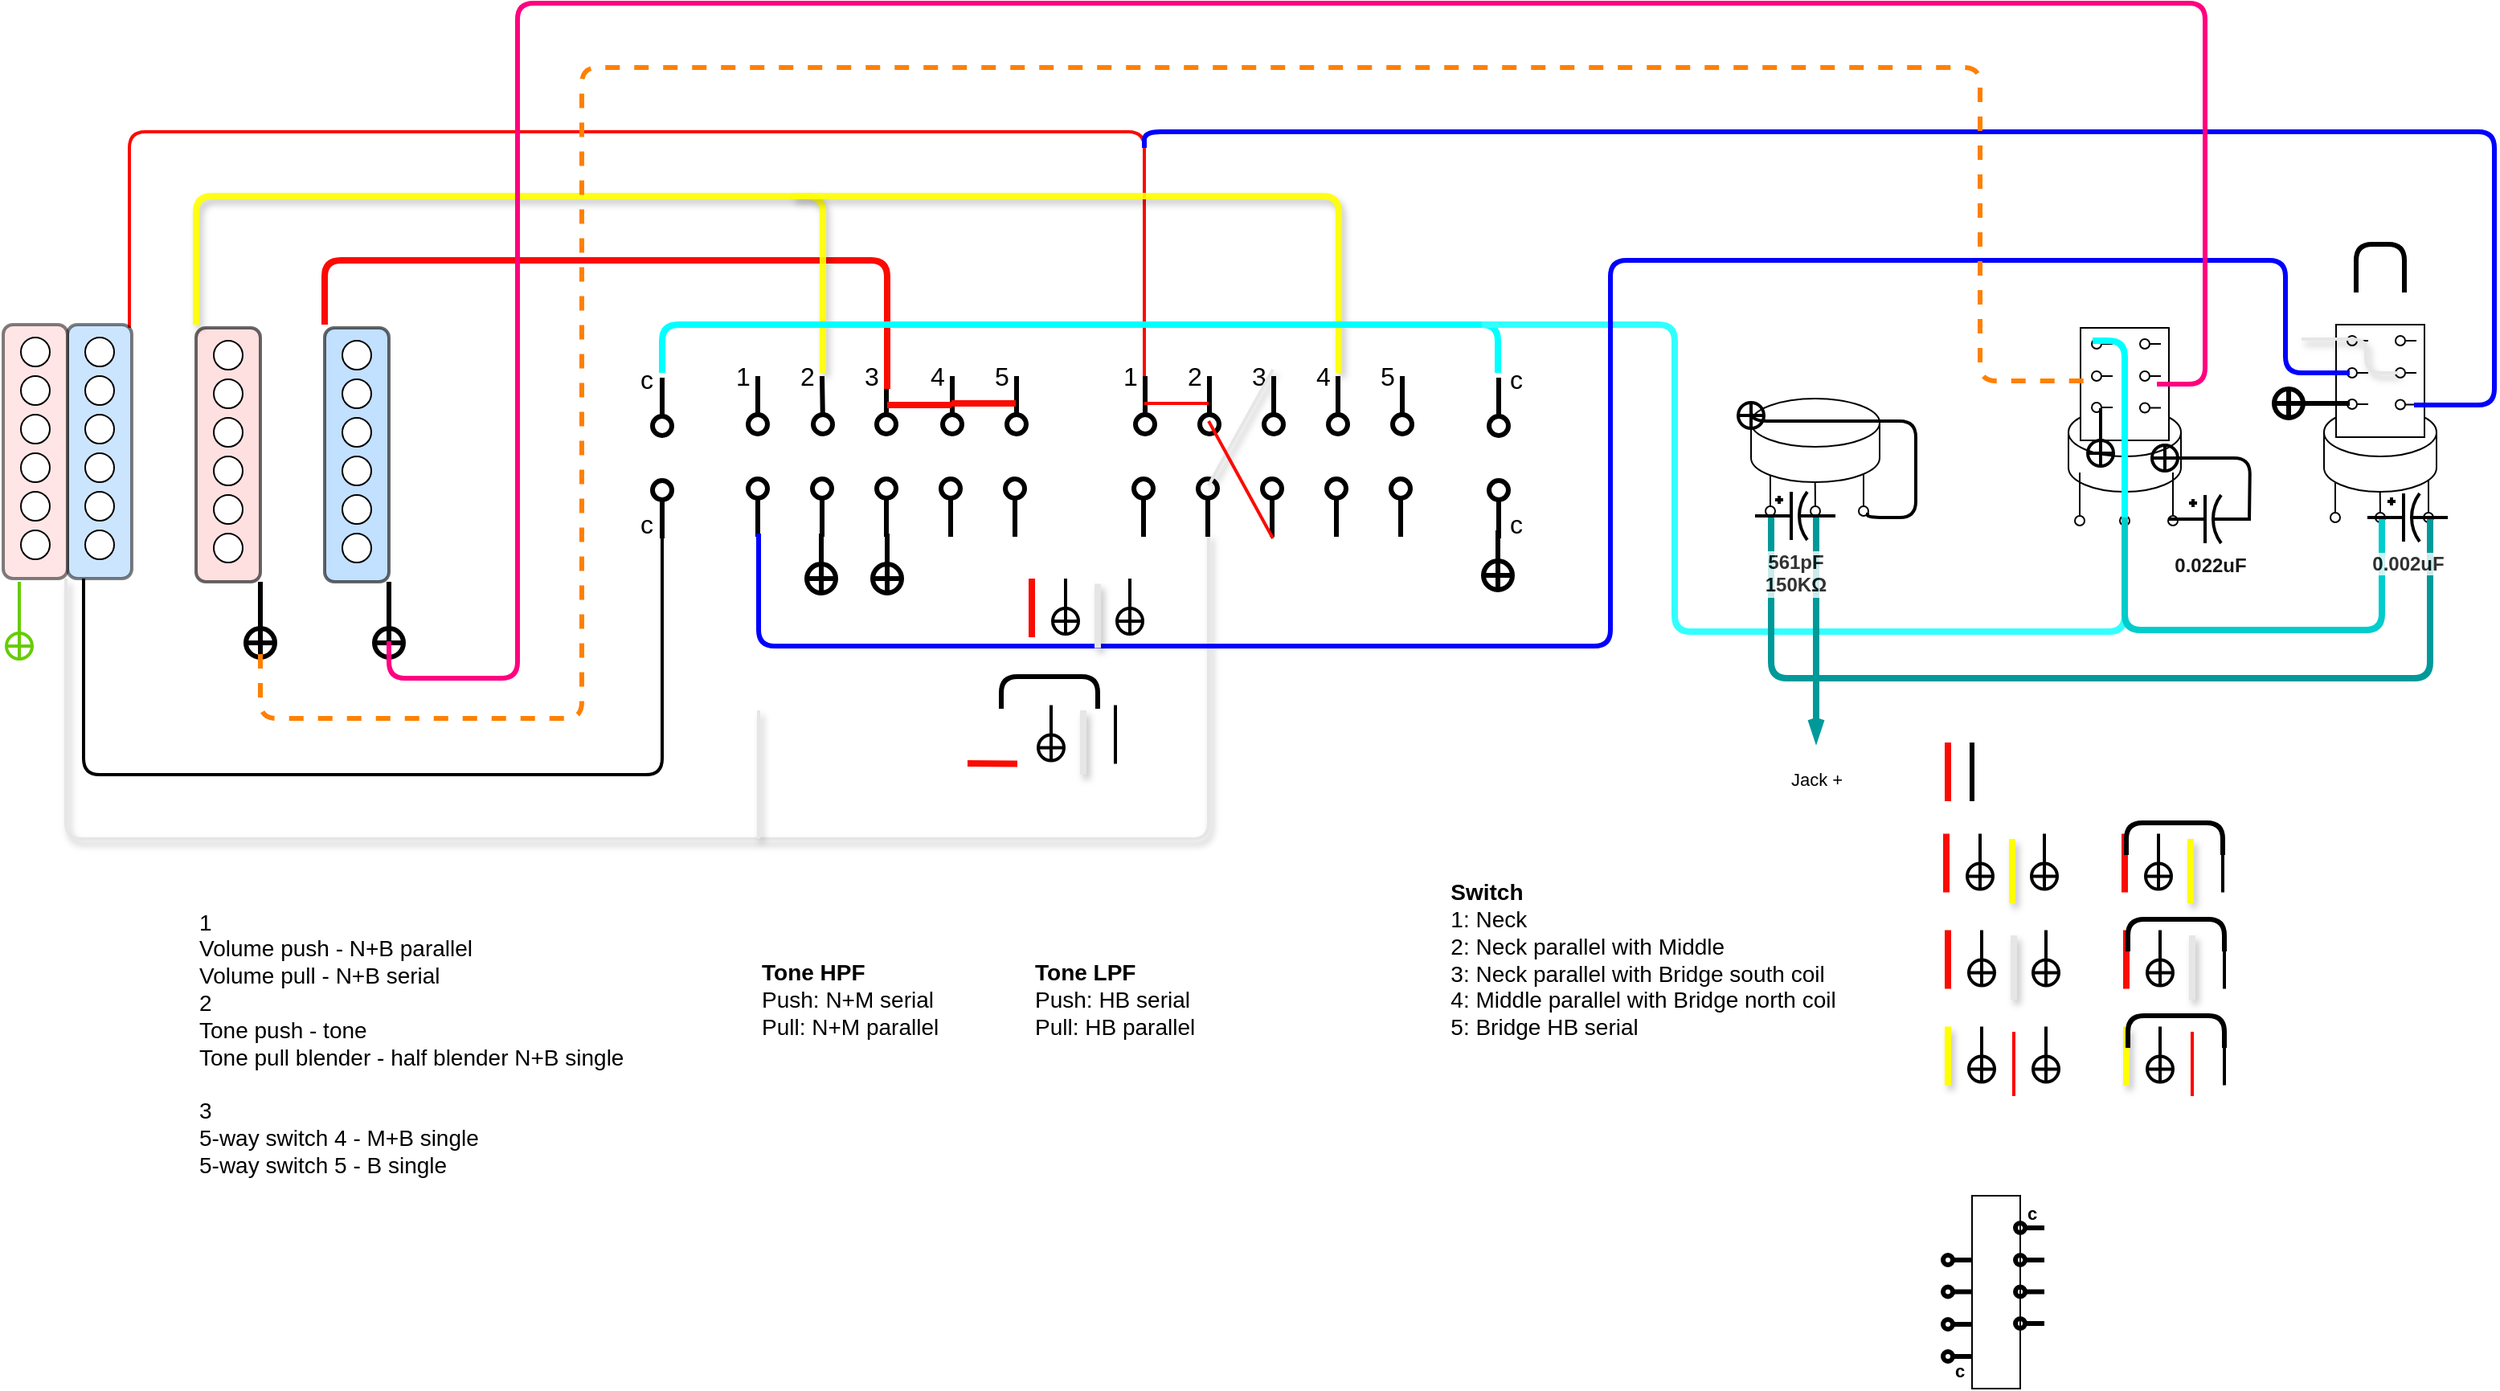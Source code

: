 <mxfile version="15.5.2" type="github">
  <diagram id="bpvqkjl4aAlvQeULc8f-" name="Page-1">
    <mxGraphModel dx="1669" dy="2050" grid="1" gridSize="10" guides="1" tooltips="1" connect="1" arrows="1" fold="1" page="1" pageScale="1" pageWidth="1600" pageHeight="900" math="0" shadow="0">
      <root>
        <mxCell id="0" />
        <mxCell id="1" parent="0" />
        <mxCell id="51kKJXi9qUbgjsaaFKMb-114" value="" style="shape=cylinder3;whiteSpace=wrap;html=1;boundedLbl=1;backgroundOutline=1;size=15;" parent="1" vertex="1">
          <mxGeometry x="1315" y="-628" width="70" height="52" as="geometry" />
        </mxCell>
        <mxCell id="Fe0a1QcQC23-B5LmOg1T-1" value="1&lt;br style=&quot;font-size: 14px;&quot;&gt;Volume push - N+B parallel&lt;br style=&quot;font-size: 14px;&quot;&gt;Volume pull - N+B serial&lt;br style=&quot;font-size: 14px;&quot;&gt;2&lt;br style=&quot;font-size: 14px;&quot;&gt;Tone push - tone&lt;br style=&quot;font-size: 14px;&quot;&gt;Tone pull blender - half blender N+B single&lt;br style=&quot;font-size: 14px;&quot;&gt;&lt;br style=&quot;font-size: 14px;&quot;&gt;3&lt;br style=&quot;font-size: 14px;&quot;&gt;5-way switch 4 - M+B single&lt;br style=&quot;font-size: 14px;&quot;&gt;5-way switch 5 - B single" style="text;html=1;align=left;verticalAlign=middle;resizable=0;points=[];autosize=1;fontSize=14;" parent="1" vertex="1">
          <mxGeometry x="150" y="-323.5" width="280" height="180" as="geometry" />
        </mxCell>
        <mxCell id="51kKJXi9qUbgjsaaFKMb-68" value="" style="endArrow=none;html=1;startArrow=oval;startFill=0;" parent="1" edge="1">
          <mxGeometry width="50" height="50" relative="1" as="geometry">
            <mxPoint x="1481" y="-560" as="sourcePoint" />
            <mxPoint x="1481" y="-590" as="targetPoint" />
          </mxGeometry>
        </mxCell>
        <mxCell id="51kKJXi9qUbgjsaaFKMb-69" value="" style="endArrow=none;html=1;startArrow=oval;startFill=0;" parent="1" edge="1">
          <mxGeometry width="50" height="50" relative="1" as="geometry">
            <mxPoint x="1509" y="-560" as="sourcePoint" />
            <mxPoint x="1508.75" y="-590" as="targetPoint" />
          </mxGeometry>
        </mxCell>
        <mxCell id="51kKJXi9qUbgjsaaFKMb-70" value="" style="endArrow=none;html=1;startArrow=oval;startFill=0;" parent="1" edge="1">
          <mxGeometry width="50" height="50" relative="1" as="geometry">
            <mxPoint x="1539" y="-560" as="sourcePoint" />
            <mxPoint x="1539" y="-590" as="targetPoint" />
          </mxGeometry>
        </mxCell>
        <mxCell id="51kKJXi9qUbgjsaaFKMb-71" value="" style="shape=cylinder3;whiteSpace=wrap;html=1;boundedLbl=1;backgroundOutline=1;size=15;" parent="1" vertex="1">
          <mxGeometry x="1474" y="-628" width="70" height="52" as="geometry" />
        </mxCell>
        <mxCell id="51kKJXi9qUbgjsaaFKMb-72" value="" style="rounded=1;whiteSpace=wrap;html=1;direction=south;strokeWidth=2;opacity=60;fillColor=#FFCCCC;" parent="1" vertex="1">
          <mxGeometry x="150" y="-678" width="40" height="158" as="geometry" />
        </mxCell>
        <mxCell id="51kKJXi9qUbgjsaaFKMb-73" value="" style="ellipse;whiteSpace=wrap;html=1;aspect=fixed;" parent="1" vertex="1">
          <mxGeometry x="161" y="-670" width="18" height="18" as="geometry" />
        </mxCell>
        <mxCell id="51kKJXi9qUbgjsaaFKMb-100" value="" style="rounded=0;whiteSpace=wrap;html=1;direction=south;" parent="1" vertex="1">
          <mxGeometry x="1481.5" y="-680" width="55" height="70" as="geometry" />
        </mxCell>
        <mxCell id="51kKJXi9qUbgjsaaFKMb-101" value="" style="endArrow=none;html=1;startArrow=oval;startFill=0;" parent="1" edge="1">
          <mxGeometry width="50" height="50" relative="1" as="geometry">
            <mxPoint x="1491.5" y="-630.5" as="sourcePoint" />
            <mxPoint x="1501.5" y="-630.5" as="targetPoint" />
          </mxGeometry>
        </mxCell>
        <mxCell id="51kKJXi9qUbgjsaaFKMb-102" value="" style="endArrow=none;html=1;startArrow=oval;startFill=0;" parent="1" edge="1">
          <mxGeometry width="50" height="50" relative="1" as="geometry">
            <mxPoint x="1491.5" y="-650" as="sourcePoint" />
            <mxPoint x="1501.5" y="-650" as="targetPoint" />
          </mxGeometry>
        </mxCell>
        <mxCell id="51kKJXi9qUbgjsaaFKMb-103" value="" style="endArrow=none;html=1;startArrow=oval;startFill=0;" parent="1" edge="1">
          <mxGeometry width="50" height="50" relative="1" as="geometry">
            <mxPoint x="1491.5" y="-670" as="sourcePoint" />
            <mxPoint x="1501.5" y="-670" as="targetPoint" />
          </mxGeometry>
        </mxCell>
        <mxCell id="51kKJXi9qUbgjsaaFKMb-104" value="" style="endArrow=none;html=1;startArrow=oval;startFill=0;" parent="1" edge="1">
          <mxGeometry width="50" height="50" relative="1" as="geometry">
            <mxPoint x="1521.5" y="-630.25" as="sourcePoint" />
            <mxPoint x="1531.5" y="-630.25" as="targetPoint" />
          </mxGeometry>
        </mxCell>
        <mxCell id="51kKJXi9qUbgjsaaFKMb-105" value="" style="endArrow=none;html=1;startArrow=oval;startFill=0;" parent="1" edge="1">
          <mxGeometry width="50" height="50" relative="1" as="geometry">
            <mxPoint x="1521.5" y="-650" as="sourcePoint" />
            <mxPoint x="1531.5" y="-650" as="targetPoint" />
          </mxGeometry>
        </mxCell>
        <mxCell id="51kKJXi9qUbgjsaaFKMb-106" value="" style="endArrow=none;html=1;startArrow=oval;startFill=0;" parent="1" edge="1">
          <mxGeometry width="50" height="50" relative="1" as="geometry">
            <mxPoint x="1521.5" y="-670" as="sourcePoint" />
            <mxPoint x="1531.5" y="-670" as="targetPoint" />
          </mxGeometry>
        </mxCell>
        <mxCell id="51kKJXi9qUbgjsaaFKMb-107" value="" style="endArrow=none;html=1;startArrow=oval;startFill=0;" parent="1" edge="1">
          <mxGeometry width="50" height="50" relative="1" as="geometry">
            <mxPoint x="1129.5" y="-564" as="sourcePoint" />
            <mxPoint x="1129.5" y="-594" as="targetPoint" />
          </mxGeometry>
        </mxCell>
        <mxCell id="51kKJXi9qUbgjsaaFKMb-108" value="" style="endArrow=none;html=1;startArrow=oval;startFill=0;" parent="1" edge="1">
          <mxGeometry width="50" height="50" relative="1" as="geometry">
            <mxPoint x="1157.5" y="-564" as="sourcePoint" />
            <mxPoint x="1157.25" y="-594" as="targetPoint" />
          </mxGeometry>
        </mxCell>
        <mxCell id="51kKJXi9qUbgjsaaFKMb-109" value="" style="endArrow=none;html=1;startArrow=oval;startFill=0;" parent="1" edge="1">
          <mxGeometry width="50" height="50" relative="1" as="geometry">
            <mxPoint x="1187.5" y="-564" as="sourcePoint" />
            <mxPoint x="1187.5" y="-594" as="targetPoint" />
          </mxGeometry>
        </mxCell>
        <mxCell id="51kKJXi9qUbgjsaaFKMb-110" value="" style="shape=cylinder3;whiteSpace=wrap;html=1;boundedLbl=1;backgroundOutline=1;size=15;" parent="1" vertex="1">
          <mxGeometry x="1117.5" y="-634" width="80" height="52" as="geometry" />
        </mxCell>
        <mxCell id="51kKJXi9qUbgjsaaFKMb-111" value="" style="endArrow=none;html=1;startArrow=oval;startFill=0;" parent="1" edge="1">
          <mxGeometry width="50" height="50" relative="1" as="geometry">
            <mxPoint x="1322" y="-558" as="sourcePoint" />
            <mxPoint x="1322" y="-588" as="targetPoint" />
          </mxGeometry>
        </mxCell>
        <mxCell id="51kKJXi9qUbgjsaaFKMb-112" value="" style="endArrow=none;html=1;startArrow=oval;startFill=0;" parent="1" edge="1">
          <mxGeometry width="50" height="50" relative="1" as="geometry">
            <mxPoint x="1350" y="-558" as="sourcePoint" />
            <mxPoint x="1349.75" y="-588" as="targetPoint" />
          </mxGeometry>
        </mxCell>
        <mxCell id="51kKJXi9qUbgjsaaFKMb-113" value="" style="endArrow=none;html=1;startArrow=oval;startFill=0;" parent="1" edge="1">
          <mxGeometry width="50" height="50" relative="1" as="geometry">
            <mxPoint x="1380" y="-558" as="sourcePoint" />
            <mxPoint x="1380" y="-588" as="targetPoint" />
          </mxGeometry>
        </mxCell>
        <mxCell id="51kKJXi9qUbgjsaaFKMb-115" value="" style="rounded=0;whiteSpace=wrap;html=1;direction=south;" parent="1" vertex="1">
          <mxGeometry x="1322.5" y="-678" width="55" height="70" as="geometry" />
        </mxCell>
        <mxCell id="51kKJXi9qUbgjsaaFKMb-116" value="" style="endArrow=none;html=1;startArrow=oval;startFill=0;" parent="1" edge="1">
          <mxGeometry width="50" height="50" relative="1" as="geometry">
            <mxPoint x="1332.5" y="-628.5" as="sourcePoint" />
            <mxPoint x="1342.5" y="-628.5" as="targetPoint" />
          </mxGeometry>
        </mxCell>
        <mxCell id="51kKJXi9qUbgjsaaFKMb-117" value="" style="endArrow=none;html=1;startArrow=oval;startFill=0;" parent="1" edge="1">
          <mxGeometry width="50" height="50" relative="1" as="geometry">
            <mxPoint x="1332.5" y="-648" as="sourcePoint" />
            <mxPoint x="1342.5" y="-648" as="targetPoint" />
          </mxGeometry>
        </mxCell>
        <mxCell id="51kKJXi9qUbgjsaaFKMb-118" value="" style="endArrow=none;html=1;startArrow=oval;startFill=0;" parent="1" edge="1">
          <mxGeometry width="50" height="50" relative="1" as="geometry">
            <mxPoint x="1332.5" y="-668" as="sourcePoint" />
            <mxPoint x="1342.5" y="-668" as="targetPoint" />
          </mxGeometry>
        </mxCell>
        <mxCell id="51kKJXi9qUbgjsaaFKMb-119" value="" style="endArrow=none;html=1;startArrow=oval;startFill=0;" parent="1" edge="1">
          <mxGeometry width="50" height="50" relative="1" as="geometry">
            <mxPoint x="1362.5" y="-628.25" as="sourcePoint" />
            <mxPoint x="1372.5" y="-628.25" as="targetPoint" />
          </mxGeometry>
        </mxCell>
        <mxCell id="51kKJXi9qUbgjsaaFKMb-120" value="" style="endArrow=none;html=1;startArrow=oval;startFill=0;" parent="1" edge="1">
          <mxGeometry width="50" height="50" relative="1" as="geometry">
            <mxPoint x="1362.5" y="-648" as="sourcePoint" />
            <mxPoint x="1372.5" y="-648" as="targetPoint" />
          </mxGeometry>
        </mxCell>
        <mxCell id="51kKJXi9qUbgjsaaFKMb-121" value="" style="endArrow=none;html=1;startArrow=oval;startFill=0;" parent="1" edge="1">
          <mxGeometry width="50" height="50" relative="1" as="geometry">
            <mxPoint x="1362.5" y="-668" as="sourcePoint" />
            <mxPoint x="1372.5" y="-668" as="targetPoint" />
          </mxGeometry>
        </mxCell>
        <mxCell id="51kKJXi9qUbgjsaaFKMb-122" value="" style="endArrow=none;html=1;strokeWidth=2;fillColor=#f8cecc;strokeColor=#FA0B02;edgeStyle=orthogonalEdgeStyle;" parent="1" edge="1">
          <mxGeometry width="50" height="50" relative="1" as="geometry">
            <mxPoint x="108.5" y="-678" as="sourcePoint" />
            <mxPoint x="740" y="-640" as="targetPoint" />
            <Array as="points">
              <mxPoint x="109" y="-800" />
              <mxPoint x="740" y="-800" />
            </Array>
          </mxGeometry>
        </mxCell>
        <mxCell id="51kKJXi9qUbgjsaaFKMb-123" value="" style="endArrow=none;html=1;strokeWidth=2;fillColor=#f8cecc;strokeColor=#66CC00;startArrow=circlePlus;startFill=0;" parent="1" edge="1">
          <mxGeometry width="50" height="50" relative="1" as="geometry">
            <mxPoint x="40" y="-470" as="sourcePoint" />
            <mxPoint x="40.0" y="-520" as="targetPoint" />
          </mxGeometry>
        </mxCell>
        <mxCell id="51kKJXi9qUbgjsaaFKMb-124" value="" style="endArrow=none;html=1;strokeWidth=2;fillColor=#f8cecc;startArrow=none;startFill=0;edgeStyle=orthogonalEdgeStyle;" parent="1" edge="1">
          <mxGeometry width="50" height="50" relative="1" as="geometry">
            <mxPoint x="440" y="-550" as="sourcePoint" />
            <mxPoint x="80.0" y="-522" as="targetPoint" />
            <Array as="points">
              <mxPoint x="440" y="-400" />
              <mxPoint x="80" y="-400" />
            </Array>
          </mxGeometry>
        </mxCell>
        <mxCell id="51kKJXi9qUbgjsaaFKMb-125" value="" style="endArrow=none;html=1;strokeWidth=2;fillColor=#f8cecc;strokeColor=#E6E6E6;edgeStyle=orthogonalEdgeStyle;rounded=1;shadow=1;" parent="1" edge="1">
          <mxGeometry width="50" height="50" relative="1" as="geometry">
            <mxPoint x="780" y="-550" as="sourcePoint" />
            <mxPoint x="69.0" y="-522" as="targetPoint" />
            <Array as="points">
              <mxPoint x="780" y="-360" />
              <mxPoint x="69" y="-360" />
            </Array>
          </mxGeometry>
        </mxCell>
        <mxCell id="51kKJXi9qUbgjsaaFKMb-126" value="" style="endArrow=none;html=1;startArrow=oval;startFill=0;strokeWidth=3;" parent="1" edge="1">
          <mxGeometry width="50" height="50" relative="1" as="geometry">
            <mxPoint x="1240" y="-78.25" as="sourcePoint" />
            <mxPoint x="1255" y="-78.25" as="targetPoint" />
          </mxGeometry>
        </mxCell>
        <mxCell id="51kKJXi9qUbgjsaaFKMb-127" value="" style="rounded=0;whiteSpace=wrap;html=1;" parent="1" vertex="1">
          <mxGeometry x="1255" y="-138" width="30" height="120" as="geometry" />
        </mxCell>
        <mxCell id="51kKJXi9qUbgjsaaFKMb-128" value="" style="endArrow=none;html=1;startArrow=oval;startFill=0;strokeWidth=3;entryX=0;entryY=0.286;entryDx=0;entryDy=0;entryPerimeter=0;" parent="1" edge="1">
          <mxGeometry width="50" height="50" relative="1" as="geometry">
            <mxPoint x="1240" y="-58" as="sourcePoint" />
            <mxPoint x="1255" y="-57.96" as="targetPoint" />
          </mxGeometry>
        </mxCell>
        <mxCell id="51kKJXi9qUbgjsaaFKMb-129" value="" style="endArrow=none;html=1;startArrow=oval;startFill=0;strokeWidth=3;entryX=0;entryY=0.286;entryDx=0;entryDy=0;entryPerimeter=0;" parent="1" edge="1">
          <mxGeometry width="50" height="50" relative="1" as="geometry">
            <mxPoint x="1240" y="-98" as="sourcePoint" />
            <mxPoint x="1255" y="-97.96" as="targetPoint" />
          </mxGeometry>
        </mxCell>
        <mxCell id="51kKJXi9qUbgjsaaFKMb-130" value="c" style="endArrow=none;html=1;startArrow=oval;startFill=0;strokeWidth=3;entryX=0;entryY=0.286;entryDx=0;entryDy=0;entryPerimeter=0;spacing=9;spacingTop=17;fontStyle=1" parent="1" edge="1">
          <mxGeometry width="50" height="50" relative="1" as="geometry">
            <mxPoint x="1240" y="-38" as="sourcePoint" />
            <mxPoint x="1255" y="-37.96" as="targetPoint" />
          </mxGeometry>
        </mxCell>
        <mxCell id="51kKJXi9qUbgjsaaFKMb-131" value="" style="endArrow=none;html=1;startArrow=oval;startFill=0;strokeWidth=3;" parent="1" edge="1">
          <mxGeometry width="50" height="50" relative="1" as="geometry">
            <mxPoint x="1285" y="-58.5" as="sourcePoint" />
            <mxPoint x="1300" y="-58.5" as="targetPoint" />
          </mxGeometry>
        </mxCell>
        <mxCell id="51kKJXi9qUbgjsaaFKMb-132" value="" style="endArrow=none;html=1;startArrow=oval;startFill=0;strokeWidth=3;entryX=0;entryY=0.286;entryDx=0;entryDy=0;entryPerimeter=0;" parent="1" edge="1">
          <mxGeometry width="50" height="50" relative="1" as="geometry">
            <mxPoint x="1285" y="-78.25" as="sourcePoint" />
            <mxPoint x="1300" y="-78.21" as="targetPoint" />
          </mxGeometry>
        </mxCell>
        <mxCell id="51kKJXi9qUbgjsaaFKMb-133" value="" style="endArrow=none;html=1;startArrow=oval;startFill=0;strokeWidth=3;entryX=0;entryY=0.286;entryDx=0;entryDy=0;entryPerimeter=0;" parent="1" edge="1">
          <mxGeometry width="50" height="50" relative="1" as="geometry">
            <mxPoint x="1285" y="-98" as="sourcePoint" />
            <mxPoint x="1300" y="-97.96" as="targetPoint" />
            <Array as="points">
              <mxPoint x="1300" y="-98" />
            </Array>
          </mxGeometry>
        </mxCell>
        <mxCell id="51kKJXi9qUbgjsaaFKMb-134" value="c" style="endArrow=none;html=1;startArrow=oval;startFill=0;strokeWidth=3;entryX=0;entryY=0.286;entryDx=0;entryDy=0;entryPerimeter=0;jumpSize=0;spacingTop=-19;fontStyle=1" parent="1" edge="1">
          <mxGeometry width="50" height="50" relative="1" as="geometry">
            <mxPoint x="1285" y="-118" as="sourcePoint" />
            <mxPoint x="1300" y="-117.96" as="targetPoint" />
          </mxGeometry>
        </mxCell>
        <mxCell id="51kKJXi9qUbgjsaaFKMb-135" value="&lt;div style=&quot;text-align: left ; font-size: 14px&quot;&gt;&lt;span style=&quot;font-size: 14px&quot;&gt;&lt;b style=&quot;font-size: 14px&quot;&gt;Switch&lt;/b&gt;&lt;/span&gt;&lt;/div&gt;&lt;div style=&quot;text-align: left ; font-size: 14px&quot;&gt;&lt;span style=&quot;font-size: 14px&quot;&gt;1: Neck&lt;/span&gt;&lt;/div&gt;&lt;div style=&quot;text-align: left ; font-size: 14px&quot;&gt;&lt;span style=&quot;font-size: 14px&quot;&gt;2: Neck parallel with Middle&lt;/span&gt;&lt;/div&gt;&lt;div style=&quot;text-align: left&quot;&gt;3: Neck parallel with Bridge south coil&lt;/div&gt;&lt;div style=&quot;text-align: left ; font-size: 14px&quot;&gt;&lt;span style=&quot;font-size: 14px&quot;&gt;4: Middle parallel with Bridge north coil&lt;/span&gt;&lt;/div&gt;&lt;div style=&quot;text-align: left ; font-size: 14px&quot;&gt;&lt;span style=&quot;font-size: 14px&quot;&gt;5: Bridge HB serial&lt;/span&gt;&lt;/div&gt;" style="text;html=1;align=center;verticalAlign=middle;resizable=0;points=[];autosize=1;strokeColor=none;fillColor=none;fontSize=14;" parent="1" vertex="1">
          <mxGeometry x="920" y="-340" width="260" height="110" as="geometry" />
        </mxCell>
        <mxCell id="51kKJXi9qUbgjsaaFKMb-136" value="&lt;b style=&quot;font-size: 14px&quot;&gt;Tone LPF&lt;/b&gt;&lt;br style=&quot;font-size: 14px&quot;&gt;Push: HB serial&lt;br style=&quot;font-size: 14px&quot;&gt;Pull: HB parallel" style="text;html=1;align=left;verticalAlign=middle;resizable=0;points=[];autosize=1;strokeColor=none;fillColor=none;fontSize=14;" parent="1" vertex="1">
          <mxGeometry x="670" y="-290" width="120" height="60" as="geometry" />
        </mxCell>
        <mxCell id="asJu54X23L_uqpBQXGJ8-4" value="c" style="endArrow=none;html=1;startArrow=oval;startFill=0;strokeWidth=3;jumpSize=0;spacingTop=-19;fontStyle=0;startSize=12;endSize=8;fontSize=16;sourcePerimeterSpacing=0;targetPerimeterSpacing=0;" parent="1" edge="1">
          <mxGeometry x="0.333" y="10" width="50" height="50" relative="1" as="geometry">
            <mxPoint x="440" y="-617" as="sourcePoint" />
            <mxPoint x="440" y="-647" as="targetPoint" />
            <mxPoint as="offset" />
          </mxGeometry>
        </mxCell>
        <mxCell id="asJu54X23L_uqpBQXGJ8-5" value="1" style="endArrow=none;html=1;startArrow=oval;startFill=0;strokeWidth=3;jumpSize=0;spacingTop=-19;fontStyle=0;startSize=12;endSize=8;fontSize=16;sourcePerimeterSpacing=0;targetPerimeterSpacing=0;verticalAlign=bottom;spacing=10;spacingRight=0;" parent="1" edge="1">
          <mxGeometry x="-0.333" y="10" width="50" height="50" relative="1" as="geometry">
            <mxPoint x="499.5" y="-618" as="sourcePoint" />
            <mxPoint x="499.5" y="-648" as="targetPoint" />
            <mxPoint as="offset" />
          </mxGeometry>
        </mxCell>
        <mxCell id="asJu54X23L_uqpBQXGJ8-6" value="2" style="endArrow=none;html=1;startArrow=oval;startFill=0;strokeWidth=3;jumpSize=0;spacingTop=-19;fontStyle=0;startSize=12;endSize=8;fontSize=16;sourcePerimeterSpacing=0;targetPerimeterSpacing=0;spacingRight=0;spacing=10;verticalAlign=bottom;" parent="1" edge="1">
          <mxGeometry x="-0.333" y="10" width="50" height="50" relative="1" as="geometry">
            <mxPoint x="540" y="-618" as="sourcePoint" />
            <mxPoint x="539.5" y="-648" as="targetPoint" />
            <mxPoint as="offset" />
          </mxGeometry>
        </mxCell>
        <mxCell id="asJu54X23L_uqpBQXGJ8-7" value="3" style="endArrow=none;html=1;startArrow=oval;startFill=0;strokeWidth=3;jumpSize=0;spacingTop=-19;fontStyle=0;startSize=12;endSize=8;fontSize=16;sourcePerimeterSpacing=0;targetPerimeterSpacing=0;spacingRight=0;verticalAlign=bottom;spacing=10;" parent="1" edge="1">
          <mxGeometry x="-0.333" y="10" width="50" height="50" relative="1" as="geometry">
            <mxPoint x="579.5" y="-618" as="sourcePoint" />
            <mxPoint x="579.5" y="-648" as="targetPoint" />
            <mxPoint as="offset" />
          </mxGeometry>
        </mxCell>
        <mxCell id="asJu54X23L_uqpBQXGJ8-8" value="4" style="endArrow=none;html=1;startArrow=oval;startFill=0;strokeWidth=3;jumpSize=0;spacingTop=-19;fontStyle=0;startSize=12;endSize=8;fontSize=16;sourcePerimeterSpacing=0;targetPerimeterSpacing=0;spacingRight=0;verticalAlign=bottom;spacing=10;" parent="1" edge="1">
          <mxGeometry x="-0.333" y="10" width="50" height="50" relative="1" as="geometry">
            <mxPoint x="620.5" y="-618" as="sourcePoint" />
            <mxPoint x="620.5" y="-648" as="targetPoint" />
            <mxPoint as="offset" />
          </mxGeometry>
        </mxCell>
        <mxCell id="asJu54X23L_uqpBQXGJ8-9" value="5" style="endArrow=none;html=1;startArrow=oval;startFill=0;strokeWidth=3;jumpSize=0;spacingTop=-19;fontStyle=0;startSize=12;endSize=8;fontSize=16;sourcePerimeterSpacing=0;targetPerimeterSpacing=0;spacingRight=0;verticalAlign=bottom;spacing=10;" parent="1" edge="1">
          <mxGeometry x="-0.333" y="10" width="50" height="50" relative="1" as="geometry">
            <mxPoint x="660.5" y="-618" as="sourcePoint" />
            <mxPoint x="660.5" y="-648" as="targetPoint" />
            <mxPoint as="offset" />
          </mxGeometry>
        </mxCell>
        <mxCell id="asJu54X23L_uqpBQXGJ8-10" value="c" style="endArrow=none;html=1;startArrow=oval;startFill=0;strokeWidth=3;jumpSize=0;spacingTop=-19;fontStyle=0;startSize=12;endSize=8;fontSize=16;sourcePerimeterSpacing=0;targetPerimeterSpacing=0;" parent="1" edge="1">
          <mxGeometry x="1" y="-10" width="50" height="50" relative="1" as="geometry">
            <mxPoint x="440" y="-577" as="sourcePoint" />
            <mxPoint x="440" y="-547" as="targetPoint" />
            <mxPoint as="offset" />
          </mxGeometry>
        </mxCell>
        <mxCell id="asJu54X23L_uqpBQXGJ8-11" value="" style="endArrow=none;html=1;startArrow=oval;startFill=0;strokeWidth=3;jumpSize=0;spacingTop=-19;fontStyle=0;startSize=12;endSize=8;fontSize=16;sourcePerimeterSpacing=0;targetPerimeterSpacing=0;" parent="1" edge="1">
          <mxGeometry x="-0.333" y="10" width="50" height="50" relative="1" as="geometry">
            <mxPoint x="499.5" y="-578" as="sourcePoint" />
            <mxPoint x="499.5" y="-548" as="targetPoint" />
            <mxPoint as="offset" />
          </mxGeometry>
        </mxCell>
        <mxCell id="asJu54X23L_uqpBQXGJ8-12" value="" style="endArrow=none;html=1;startArrow=oval;startFill=0;strokeWidth=3;jumpSize=0;spacingTop=-19;fontStyle=0;startSize=12;endSize=8;fontSize=16;sourcePerimeterSpacing=0;targetPerimeterSpacing=0;" parent="1" edge="1">
          <mxGeometry x="-0.333" y="10" width="50" height="50" relative="1" as="geometry">
            <mxPoint x="539.5" y="-578" as="sourcePoint" />
            <mxPoint x="539.5" y="-548" as="targetPoint" />
            <mxPoint as="offset" />
          </mxGeometry>
        </mxCell>
        <mxCell id="asJu54X23L_uqpBQXGJ8-13" value="" style="endArrow=none;html=1;startArrow=oval;startFill=0;strokeWidth=3;jumpSize=0;spacingTop=-19;fontStyle=0;startSize=12;endSize=8;fontSize=16;sourcePerimeterSpacing=0;targetPerimeterSpacing=0;" parent="1" edge="1">
          <mxGeometry x="-0.333" y="10" width="50" height="50" relative="1" as="geometry">
            <mxPoint x="579.5" y="-578" as="sourcePoint" />
            <mxPoint x="579.5" y="-548" as="targetPoint" />
            <mxPoint as="offset" />
          </mxGeometry>
        </mxCell>
        <mxCell id="asJu54X23L_uqpBQXGJ8-14" value="" style="endArrow=none;html=1;startArrow=oval;startFill=0;strokeWidth=3;jumpSize=0;spacingTop=-19;fontStyle=0;startSize=12;endSize=8;fontSize=16;sourcePerimeterSpacing=0;targetPerimeterSpacing=0;" parent="1" edge="1">
          <mxGeometry x="-0.333" y="10" width="50" height="50" relative="1" as="geometry">
            <mxPoint x="619.5" y="-578" as="sourcePoint" />
            <mxPoint x="619.5" y="-548" as="targetPoint" />
            <mxPoint as="offset" />
          </mxGeometry>
        </mxCell>
        <mxCell id="asJu54X23L_uqpBQXGJ8-15" value="" style="endArrow=none;html=1;startArrow=oval;startFill=0;strokeWidth=3;jumpSize=0;spacingTop=-19;fontStyle=0;startSize=12;endSize=8;fontSize=16;sourcePerimeterSpacing=0;targetPerimeterSpacing=0;" parent="1" edge="1">
          <mxGeometry x="-0.333" y="10" width="50" height="50" relative="1" as="geometry">
            <mxPoint x="659.5" y="-578" as="sourcePoint" />
            <mxPoint x="659.5" y="-548" as="targetPoint" />
            <mxPoint as="offset" />
          </mxGeometry>
        </mxCell>
        <mxCell id="asJu54X23L_uqpBQXGJ8-16" value="c" style="endArrow=none;html=1;startArrow=oval;startFill=0;strokeWidth=3;jumpSize=0;spacingTop=-19;fontStyle=0;startSize=12;endSize=8;fontSize=16;sourcePerimeterSpacing=0;targetPerimeterSpacing=0;" parent="1" edge="1">
          <mxGeometry x="1" y="10" width="50" height="50" relative="1" as="geometry">
            <mxPoint x="960.5" y="-577" as="sourcePoint" />
            <mxPoint x="960.5" y="-547" as="targetPoint" />
            <mxPoint as="offset" />
          </mxGeometry>
        </mxCell>
        <mxCell id="asJu54X23L_uqpBQXGJ8-17" value="" style="endArrow=none;html=1;startArrow=oval;startFill=0;strokeWidth=3;jumpSize=0;spacingTop=-19;fontStyle=0;startSize=12;endSize=8;fontSize=16;sourcePerimeterSpacing=0;targetPerimeterSpacing=0;" parent="1" edge="1">
          <mxGeometry x="-0.333" y="10" width="50" height="50" relative="1" as="geometry">
            <mxPoint x="779.5" y="-578" as="sourcePoint" />
            <mxPoint x="779.5" y="-548" as="targetPoint" />
            <mxPoint as="offset" />
          </mxGeometry>
        </mxCell>
        <mxCell id="asJu54X23L_uqpBQXGJ8-18" value="" style="endArrow=none;html=1;startArrow=oval;startFill=0;strokeWidth=3;jumpSize=0;spacingTop=-19;fontStyle=0;startSize=12;endSize=8;fontSize=16;sourcePerimeterSpacing=0;targetPerimeterSpacing=0;" parent="1" edge="1">
          <mxGeometry x="-0.333" y="10" width="50" height="50" relative="1" as="geometry">
            <mxPoint x="819.5" y="-578" as="sourcePoint" />
            <mxPoint x="819.5" y="-548" as="targetPoint" />
            <mxPoint as="offset" />
          </mxGeometry>
        </mxCell>
        <mxCell id="asJu54X23L_uqpBQXGJ8-19" value="" style="endArrow=none;html=1;startArrow=oval;startFill=0;strokeWidth=3;jumpSize=0;spacingTop=-19;fontStyle=0;startSize=12;endSize=8;fontSize=16;sourcePerimeterSpacing=0;targetPerimeterSpacing=0;" parent="1" edge="1">
          <mxGeometry x="-0.333" y="10" width="50" height="50" relative="1" as="geometry">
            <mxPoint x="859.5" y="-578" as="sourcePoint" />
            <mxPoint x="859.5" y="-548" as="targetPoint" />
            <mxPoint as="offset" />
          </mxGeometry>
        </mxCell>
        <mxCell id="asJu54X23L_uqpBQXGJ8-20" value="" style="endArrow=none;html=1;startArrow=oval;startFill=0;strokeWidth=3;jumpSize=0;spacingTop=-19;fontStyle=0;startSize=12;endSize=8;fontSize=16;sourcePerimeterSpacing=0;targetPerimeterSpacing=0;" parent="1" edge="1">
          <mxGeometry x="-0.333" y="10" width="50" height="50" relative="1" as="geometry">
            <mxPoint x="899.5" y="-578" as="sourcePoint" />
            <mxPoint x="899.5" y="-548" as="targetPoint" />
            <mxPoint as="offset" />
          </mxGeometry>
        </mxCell>
        <mxCell id="asJu54X23L_uqpBQXGJ8-21" value="" style="endArrow=none;html=1;startArrow=oval;startFill=0;strokeWidth=3;jumpSize=0;spacingTop=-19;fontStyle=0;startSize=12;endSize=8;fontSize=16;sourcePerimeterSpacing=0;targetPerimeterSpacing=0;" parent="1" edge="1">
          <mxGeometry x="-0.333" y="10" width="50" height="50" relative="1" as="geometry">
            <mxPoint x="739.5" y="-578" as="sourcePoint" />
            <mxPoint x="739.5" y="-548" as="targetPoint" />
            <mxPoint as="offset" />
          </mxGeometry>
        </mxCell>
        <mxCell id="asJu54X23L_uqpBQXGJ8-22" value="c" style="endArrow=none;html=1;startArrow=oval;startFill=0;strokeWidth=3;jumpSize=0;spacingTop=-19;fontStyle=0;startSize=12;endSize=8;fontSize=16;sourcePerimeterSpacing=0;targetPerimeterSpacing=0;" parent="1" edge="1">
          <mxGeometry x="0.333" y="-10" width="50" height="50" relative="1" as="geometry">
            <mxPoint x="960.5" y="-617" as="sourcePoint" />
            <mxPoint x="960.5" y="-647" as="targetPoint" />
            <mxPoint as="offset" />
          </mxGeometry>
        </mxCell>
        <mxCell id="asJu54X23L_uqpBQXGJ8-23" value="2" style="endArrow=none;html=1;startArrow=oval;startFill=0;strokeWidth=3;jumpSize=0;spacingTop=-19;fontStyle=0;startSize=12;endSize=8;fontSize=16;sourcePerimeterSpacing=0;targetPerimeterSpacing=0;spacingRight=0;verticalAlign=bottom;spacing=10;" parent="1" edge="1">
          <mxGeometry x="-0.333" y="10" width="50" height="50" relative="1" as="geometry">
            <mxPoint x="780.5" y="-618" as="sourcePoint" />
            <mxPoint x="780.5" y="-648" as="targetPoint" />
            <mxPoint as="offset" />
          </mxGeometry>
        </mxCell>
        <mxCell id="asJu54X23L_uqpBQXGJ8-24" value="3" style="endArrow=none;html=1;startArrow=oval;startFill=0;strokeWidth=3;jumpSize=0;spacingTop=-19;fontStyle=0;startSize=12;endSize=8;fontSize=16;sourcePerimeterSpacing=0;targetPerimeterSpacing=0;spacingRight=0;verticalAlign=bottom;spacing=10;" parent="1" edge="1">
          <mxGeometry x="-0.333" y="10" width="50" height="50" relative="1" as="geometry">
            <mxPoint x="820.5" y="-618" as="sourcePoint" />
            <mxPoint x="820.5" y="-648" as="targetPoint" />
            <mxPoint as="offset" />
          </mxGeometry>
        </mxCell>
        <mxCell id="asJu54X23L_uqpBQXGJ8-25" value="4" style="endArrow=none;html=1;startArrow=oval;startFill=0;strokeWidth=3;jumpSize=0;spacingTop=-19;fontStyle=0;startSize=12;endSize=8;fontSize=16;sourcePerimeterSpacing=0;targetPerimeterSpacing=0;spacingRight=0;verticalAlign=bottom;spacing=10;" parent="1" edge="1">
          <mxGeometry x="-0.333" y="10" width="50" height="50" relative="1" as="geometry">
            <mxPoint x="860.5" y="-618" as="sourcePoint" />
            <mxPoint x="860.5" y="-648" as="targetPoint" />
            <mxPoint as="offset" />
          </mxGeometry>
        </mxCell>
        <mxCell id="asJu54X23L_uqpBQXGJ8-26" value="5" style="endArrow=none;html=1;startArrow=oval;startFill=0;strokeWidth=3;jumpSize=0;spacingTop=-19;fontStyle=0;startSize=12;endSize=8;fontSize=16;sourcePerimeterSpacing=0;targetPerimeterSpacing=0;spacingRight=0;verticalAlign=bottom;spacing=10;" parent="1" edge="1">
          <mxGeometry x="-0.333" y="10" width="50" height="50" relative="1" as="geometry">
            <mxPoint x="900.5" y="-618" as="sourcePoint" />
            <mxPoint x="900.5" y="-648" as="targetPoint" />
            <mxPoint as="offset" />
          </mxGeometry>
        </mxCell>
        <mxCell id="asJu54X23L_uqpBQXGJ8-27" value="1" style="endArrow=none;html=1;startArrow=oval;startFill=0;strokeWidth=3;jumpSize=0;spacingTop=-19;fontStyle=0;startSize=12;endSize=8;fontSize=16;sourcePerimeterSpacing=0;targetPerimeterSpacing=0;spacingRight=0;verticalAlign=bottom;spacing=10;" parent="1" edge="1">
          <mxGeometry x="-0.333" y="10" width="50" height="50" relative="1" as="geometry">
            <mxPoint x="740.5" y="-618" as="sourcePoint" />
            <mxPoint x="740.5" y="-648" as="targetPoint" />
            <mxPoint as="offset" />
          </mxGeometry>
        </mxCell>
        <mxCell id="asJu54X23L_uqpBQXGJ8-30" value="" style="ellipse;whiteSpace=wrap;html=1;aspect=fixed;" parent="1" vertex="1">
          <mxGeometry x="161" y="-646" width="18" height="18" as="geometry" />
        </mxCell>
        <mxCell id="asJu54X23L_uqpBQXGJ8-31" value="" style="ellipse;whiteSpace=wrap;html=1;aspect=fixed;" parent="1" vertex="1">
          <mxGeometry x="161" y="-622" width="18" height="18" as="geometry" />
        </mxCell>
        <mxCell id="asJu54X23L_uqpBQXGJ8-32" value="" style="ellipse;whiteSpace=wrap;html=1;aspect=fixed;" parent="1" vertex="1">
          <mxGeometry x="161" y="-598" width="18" height="18" as="geometry" />
        </mxCell>
        <mxCell id="asJu54X23L_uqpBQXGJ8-33" value="" style="ellipse;whiteSpace=wrap;html=1;aspect=fixed;" parent="1" vertex="1">
          <mxGeometry x="161" y="-574" width="18" height="18" as="geometry" />
        </mxCell>
        <mxCell id="asJu54X23L_uqpBQXGJ8-34" value="" style="ellipse;whiteSpace=wrap;html=1;aspect=fixed;" parent="1" vertex="1">
          <mxGeometry x="161" y="-550" width="18" height="18" as="geometry" />
        </mxCell>
        <mxCell id="asJu54X23L_uqpBQXGJ8-42" value="" style="rounded=1;whiteSpace=wrap;html=1;direction=south;opacity=60;strokeWidth=2;fillColor=#99CCFF;" parent="1" vertex="1">
          <mxGeometry x="230" y="-678" width="40" height="158" as="geometry" />
        </mxCell>
        <mxCell id="asJu54X23L_uqpBQXGJ8-43" value="" style="ellipse;whiteSpace=wrap;html=1;aspect=fixed;" parent="1" vertex="1">
          <mxGeometry x="241" y="-670" width="18" height="18" as="geometry" />
        </mxCell>
        <mxCell id="asJu54X23L_uqpBQXGJ8-44" value="" style="ellipse;whiteSpace=wrap;html=1;aspect=fixed;" parent="1" vertex="1">
          <mxGeometry x="241" y="-646" width="18" height="18" as="geometry" />
        </mxCell>
        <mxCell id="asJu54X23L_uqpBQXGJ8-45" value="" style="ellipse;whiteSpace=wrap;html=1;aspect=fixed;" parent="1" vertex="1">
          <mxGeometry x="241" y="-622" width="18" height="18" as="geometry" />
        </mxCell>
        <mxCell id="asJu54X23L_uqpBQXGJ8-46" value="" style="ellipse;whiteSpace=wrap;html=1;aspect=fixed;" parent="1" vertex="1">
          <mxGeometry x="241" y="-598" width="18" height="18" as="geometry" />
        </mxCell>
        <mxCell id="asJu54X23L_uqpBQXGJ8-47" value="" style="ellipse;whiteSpace=wrap;html=1;aspect=fixed;" parent="1" vertex="1">
          <mxGeometry x="241" y="-574" width="18" height="18" as="geometry" />
        </mxCell>
        <mxCell id="asJu54X23L_uqpBQXGJ8-48" value="" style="ellipse;whiteSpace=wrap;html=1;aspect=fixed;" parent="1" vertex="1">
          <mxGeometry x="241" y="-550" width="18" height="18" as="geometry" />
        </mxCell>
        <mxCell id="asJu54X23L_uqpBQXGJ8-49" value="" style="rounded=1;whiteSpace=wrap;html=1;direction=south;strokeWidth=2;opacity=50;fillColor=#99CCFF;" parent="1" vertex="1">
          <mxGeometry x="70" y="-680" width="40" height="158" as="geometry" />
        </mxCell>
        <mxCell id="asJu54X23L_uqpBQXGJ8-50" value="" style="ellipse;whiteSpace=wrap;html=1;aspect=fixed;" parent="1" vertex="1">
          <mxGeometry x="81" y="-672" width="18" height="18" as="geometry" />
        </mxCell>
        <mxCell id="asJu54X23L_uqpBQXGJ8-51" value="" style="ellipse;whiteSpace=wrap;html=1;aspect=fixed;" parent="1" vertex="1">
          <mxGeometry x="81" y="-648" width="18" height="18" as="geometry" />
        </mxCell>
        <mxCell id="asJu54X23L_uqpBQXGJ8-52" value="" style="ellipse;whiteSpace=wrap;html=1;aspect=fixed;" parent="1" vertex="1">
          <mxGeometry x="81" y="-624" width="18" height="18" as="geometry" />
        </mxCell>
        <mxCell id="asJu54X23L_uqpBQXGJ8-53" value="" style="ellipse;whiteSpace=wrap;html=1;aspect=fixed;" parent="1" vertex="1">
          <mxGeometry x="81" y="-600" width="18" height="18" as="geometry" />
        </mxCell>
        <mxCell id="asJu54X23L_uqpBQXGJ8-54" value="" style="ellipse;whiteSpace=wrap;html=1;aspect=fixed;" parent="1" vertex="1">
          <mxGeometry x="81" y="-576" width="18" height="18" as="geometry" />
        </mxCell>
        <mxCell id="asJu54X23L_uqpBQXGJ8-55" value="" style="ellipse;whiteSpace=wrap;html=1;aspect=fixed;" parent="1" vertex="1">
          <mxGeometry x="81" y="-552" width="18" height="18" as="geometry" />
        </mxCell>
        <mxCell id="asJu54X23L_uqpBQXGJ8-56" value="" style="rounded=1;whiteSpace=wrap;html=1;direction=south;strokeWidth=2;opacity=50;fillColor=#FFCCCC;" parent="1" vertex="1">
          <mxGeometry x="30" y="-680" width="40" height="158" as="geometry" />
        </mxCell>
        <mxCell id="asJu54X23L_uqpBQXGJ8-57" value="" style="ellipse;whiteSpace=wrap;html=1;aspect=fixed;" parent="1" vertex="1">
          <mxGeometry x="41" y="-672" width="18" height="18" as="geometry" />
        </mxCell>
        <mxCell id="asJu54X23L_uqpBQXGJ8-58" value="" style="ellipse;whiteSpace=wrap;html=1;aspect=fixed;" parent="1" vertex="1">
          <mxGeometry x="41" y="-648" width="18" height="18" as="geometry" />
        </mxCell>
        <mxCell id="asJu54X23L_uqpBQXGJ8-59" value="" style="ellipse;whiteSpace=wrap;html=1;aspect=fixed;" parent="1" vertex="1">
          <mxGeometry x="41" y="-624" width="18" height="18" as="geometry" />
        </mxCell>
        <mxCell id="asJu54X23L_uqpBQXGJ8-60" value="" style="ellipse;whiteSpace=wrap;html=1;aspect=fixed;" parent="1" vertex="1">
          <mxGeometry x="41" y="-600" width="18" height="18" as="geometry" />
        </mxCell>
        <mxCell id="asJu54X23L_uqpBQXGJ8-61" value="" style="ellipse;whiteSpace=wrap;html=1;aspect=fixed;" parent="1" vertex="1">
          <mxGeometry x="41" y="-576" width="18" height="18" as="geometry" />
        </mxCell>
        <mxCell id="asJu54X23L_uqpBQXGJ8-62" value="" style="ellipse;whiteSpace=wrap;html=1;aspect=fixed;" parent="1" vertex="1">
          <mxGeometry x="41" y="-552" width="18" height="18" as="geometry" />
        </mxCell>
        <mxCell id="RauLzc8qqApyDC3I54p1-1" value="" style="endArrow=none;html=1;strokeWidth=4;fillColor=#f8cecc;strokeColor=#FA0B02;edgeStyle=orthogonalEdgeStyle;" edge="1" parent="1">
          <mxGeometry width="50" height="50" relative="1" as="geometry">
            <mxPoint x="230" y="-680" as="sourcePoint" />
            <mxPoint x="580" y="-640" as="targetPoint" />
            <Array as="points">
              <mxPoint x="230" y="-720" />
              <mxPoint x="580" y="-720" />
            </Array>
          </mxGeometry>
        </mxCell>
        <mxCell id="RauLzc8qqApyDC3I54p1-2" value="" style="endArrow=none;html=1;strokeWidth=3;fillColor=#f8cecc;strokeColor=#000000;startArrow=circlePlus;startFill=0;" edge="1" parent="1">
          <mxGeometry width="50" height="50" relative="1" as="geometry">
            <mxPoint x="270" y="-470" as="sourcePoint" />
            <mxPoint x="270" y="-520" as="targetPoint" />
          </mxGeometry>
        </mxCell>
        <mxCell id="RauLzc8qqApyDC3I54p1-3" value="" style="endArrow=none;html=1;strokeWidth=4;fillColor=#f8cecc;strokeColor=#FFFF00;edgeStyle=orthogonalEdgeStyle;shadow=1;opacity=90;" edge="1" parent="1">
          <mxGeometry width="50" height="50" relative="1" as="geometry">
            <mxPoint x="150" y="-680" as="sourcePoint" />
            <mxPoint x="540" y="-650" as="targetPoint" />
            <Array as="points">
              <mxPoint x="150" y="-760" />
              <mxPoint x="540" y="-760" />
            </Array>
          </mxGeometry>
        </mxCell>
        <mxCell id="RauLzc8qqApyDC3I54p1-4" value="" style="endArrow=none;html=1;strokeWidth=3;fillColor=#f8cecc;strokeColor=#000000;startArrow=circlePlus;startFill=0;" edge="1" parent="1">
          <mxGeometry width="50" height="50" relative="1" as="geometry">
            <mxPoint x="190" y="-470" as="sourcePoint" />
            <mxPoint x="190" y="-520" as="targetPoint" />
          </mxGeometry>
        </mxCell>
        <mxCell id="RauLzc8qqApyDC3I54p1-8" value="" style="endArrow=none;html=1;strokeWidth=2;fillColor=#f8cecc;strokeColor=#FA0B02;" edge="1" parent="1">
          <mxGeometry width="50" height="50" relative="1" as="geometry">
            <mxPoint x="740" y="-631" as="sourcePoint" />
            <mxPoint x="780" y="-631" as="targetPoint" />
          </mxGeometry>
        </mxCell>
        <mxCell id="RauLzc8qqApyDC3I54p1-9" value="" style="endArrow=none;html=1;strokeWidth=4;fillColor=#f8cecc;strokeColor=#FA0B02;" edge="1" parent="1">
          <mxGeometry width="50" height="50" relative="1" as="geometry">
            <mxPoint x="580" y="-630" as="sourcePoint" />
            <mxPoint x="620" y="-630" as="targetPoint" />
          </mxGeometry>
        </mxCell>
        <mxCell id="RauLzc8qqApyDC3I54p1-10" value="" style="endArrow=none;html=1;strokeWidth=4;fillColor=#f8cecc;strokeColor=#FFFF00;edgeStyle=orthogonalEdgeStyle;shadow=1;opacity=90;" edge="1" parent="1">
          <mxGeometry width="50" height="50" relative="1" as="geometry">
            <mxPoint x="521" y="-760" as="sourcePoint" />
            <mxPoint x="861" y="-650" as="targetPoint" />
            <Array as="points">
              <mxPoint x="861" y="-760" />
            </Array>
          </mxGeometry>
        </mxCell>
        <mxCell id="RauLzc8qqApyDC3I54p1-11" value="" style="endArrow=none;html=1;strokeWidth=3;fillColor=#f8cecc;strokeColor=#000000;startArrow=circlePlus;startFill=0;" edge="1" parent="1">
          <mxGeometry width="50" height="50" relative="1" as="geometry">
            <mxPoint x="539" y="-510" as="sourcePoint" />
            <mxPoint x="539" y="-550" as="targetPoint" />
          </mxGeometry>
        </mxCell>
        <mxCell id="RauLzc8qqApyDC3I54p1-12" value="" style="endArrow=none;html=1;strokeWidth=4;fillColor=#f8cecc;strokeColor=#FA0B02;" edge="1" parent="1">
          <mxGeometry width="50" height="50" relative="1" as="geometry">
            <mxPoint x="620" y="-631" as="sourcePoint" />
            <mxPoint x="660" y="-631" as="targetPoint" />
          </mxGeometry>
        </mxCell>
        <mxCell id="RauLzc8qqApyDC3I54p1-14" value="" style="endArrow=none;html=1;strokeWidth=2;fillColor=#f8cecc;startArrow=none;startFill=0;edgeStyle=orthogonalEdgeStyle;strokeColor=#E6E6E6;shadow=1;" edge="1" parent="1">
          <mxGeometry width="50" height="50" relative="1" as="geometry">
            <mxPoint x="500" y="-440" as="sourcePoint" />
            <mxPoint x="500" y="-360" as="targetPoint" />
            <Array as="points">
              <mxPoint x="500" y="-440" />
            </Array>
          </mxGeometry>
        </mxCell>
        <mxCell id="RauLzc8qqApyDC3I54p1-15" value="" style="endArrow=none;html=1;strokeWidth=4;fillColor=#f8cecc;strokeColor=#00FFFF;edgeStyle=orthogonalEdgeStyle;" edge="1" parent="1">
          <mxGeometry width="50" height="50" relative="1" as="geometry">
            <mxPoint x="440" y="-650" as="sourcePoint" />
            <mxPoint x="960" y="-650" as="targetPoint" />
            <Array as="points">
              <mxPoint x="440" y="-680" />
              <mxPoint x="960" y="-680" />
            </Array>
          </mxGeometry>
        </mxCell>
        <mxCell id="RauLzc8qqApyDC3I54p1-16" value="" style="endArrow=none;html=1;strokeWidth=4;fillColor=#f8cecc;strokeColor=#33FFFF;edgeStyle=orthogonalEdgeStyle;" edge="1" parent="1">
          <mxGeometry width="50" height="50" relative="1" as="geometry">
            <mxPoint x="950" y="-680" as="sourcePoint" />
            <mxPoint x="1350" y="-560" as="targetPoint" />
            <Array as="points">
              <mxPoint x="1070" y="-680" />
              <mxPoint x="1070" y="-489" />
              <mxPoint x="1350" y="-489" />
            </Array>
          </mxGeometry>
        </mxCell>
        <mxCell id="RauLzc8qqApyDC3I54p1-17" value="" style="endArrow=none;html=1;strokeWidth=4;fillColor=#f8cecc;strokeColor=#00CCCC;edgeStyle=orthogonalEdgeStyle;" edge="1" parent="1">
          <mxGeometry width="50" height="50" relative="1" as="geometry">
            <mxPoint x="1350" y="-560" as="sourcePoint" />
            <mxPoint x="1510" y="-560" as="targetPoint" />
            <Array as="points">
              <mxPoint x="1350" y="-490" />
              <mxPoint x="1510" y="-490" />
            </Array>
          </mxGeometry>
        </mxCell>
        <mxCell id="RauLzc8qqApyDC3I54p1-18" value="" style="endArrow=none;html=1;strokeWidth=4;fillColor=#f8cecc;strokeColor=#009999;edgeStyle=orthogonalEdgeStyle;" edge="1" parent="1">
          <mxGeometry width="50" height="50" relative="1" as="geometry">
            <mxPoint x="1130" y="-560" as="sourcePoint" />
            <mxPoint x="1540" y="-560" as="targetPoint" />
            <Array as="points">
              <mxPoint x="1130" y="-460" />
              <mxPoint x="1540" y="-460" />
            </Array>
          </mxGeometry>
        </mxCell>
        <mxCell id="RauLzc8qqApyDC3I54p1-19" value="Jack +" style="endArrow=openThin;html=1;strokeWidth=4;fillColor=#f8cecc;strokeColor=#009999;verticalAlign=top;spacing=82;endFill=0;" edge="1" parent="1">
          <mxGeometry width="50" height="50" relative="1" as="geometry">
            <mxPoint x="1158" y="-560" as="sourcePoint" />
            <mxPoint x="1158" y="-420" as="targetPoint" />
          </mxGeometry>
        </mxCell>
        <mxCell id="RauLzc8qqApyDC3I54p1-20" value="" style="endArrow=none;html=1;strokeWidth=2;fillColor=#f8cecc;strokeColor=#000000;startArrow=circlePlus;startFill=0;edgeStyle=orthogonalEdgeStyle;exitX=0;exitY=0;exitDx=0;exitDy=20.5;exitPerimeter=0;" edge="1" parent="1" source="51kKJXi9qUbgjsaaFKMb-110">
          <mxGeometry width="50" height="50" relative="1" as="geometry">
            <mxPoint x="1190" y="-523" as="sourcePoint" />
            <mxPoint x="1190" y="-563" as="targetPoint" />
            <Array as="points">
              <mxPoint x="1118" y="-620" />
              <mxPoint x="1220" y="-620" />
              <mxPoint x="1220" y="-560" />
              <mxPoint x="1190" y="-560" />
            </Array>
          </mxGeometry>
        </mxCell>
        <mxCell id="RauLzc8qqApyDC3I54p1-21" value="0.022uF" style="pointerEvents=1;verticalLabelPosition=bottom;shadow=0;dashed=0;align=center;html=1;verticalAlign=top;shape=mxgraph.electrical.capacitors.capacitor_3;fillColor=#FFCCCC;strokeWidth=2;labelBackgroundColor=default;textOpacity=90;fontStyle=1" vertex="1" parent="1">
          <mxGeometry x="1377.5" y="-574" width="50" height="30" as="geometry" />
        </mxCell>
        <mxCell id="RauLzc8qqApyDC3I54p1-23" value="" style="endArrow=none;html=1;strokeWidth=2;fillColor=#f8cecc;strokeColor=#000000;startArrow=circlePlus;startFill=0;exitX=0.714;exitY=0.596;exitDx=0;exitDy=0;exitPerimeter=0;edgeStyle=orthogonalEdgeStyle;" edge="1" parent="1" source="51kKJXi9qUbgjsaaFKMb-114">
          <mxGeometry width="50" height="50" relative="1" as="geometry">
            <mxPoint x="1395" y="-629" as="sourcePoint" />
            <mxPoint x="1427.5" y="-558" as="targetPoint" />
          </mxGeometry>
        </mxCell>
        <mxCell id="RauLzc8qqApyDC3I54p1-22" value="0.002uF" style="pointerEvents=1;verticalLabelPosition=bottom;shadow=0;dashed=0;align=center;html=1;verticalAlign=top;shape=mxgraph.electrical.capacitors.capacitor_3;fillColor=#FFCCCC;strokeWidth=2;labelBackgroundColor=default;textOpacity=80;fontStyle=1" vertex="1" parent="1">
          <mxGeometry x="1501" y="-575" width="50" height="30" as="geometry" />
        </mxCell>
        <mxCell id="RauLzc8qqApyDC3I54p1-40" value="561pF&lt;br&gt;150KΩ" style="pointerEvents=1;verticalLabelPosition=bottom;shadow=0;dashed=0;align=center;html=1;verticalAlign=top;shape=mxgraph.electrical.capacitors.capacitor_3;fillColor=#FFCCCC;strokeWidth=2;labelBackgroundColor=default;textOpacity=80;fontStyle=1" vertex="1" parent="1">
          <mxGeometry x="1120" y="-576" width="50" height="30" as="geometry" />
        </mxCell>
        <mxCell id="RauLzc8qqApyDC3I54p1-44" value="" style="endArrow=none;html=1;strokeWidth=3;fillColor=#f8cecc;strokeColor=#000000;startArrow=circlePlus;startFill=0;" edge="1" parent="1">
          <mxGeometry width="50" height="50" relative="1" as="geometry">
            <mxPoint x="960" y="-512" as="sourcePoint" />
            <mxPoint x="960" y="-552" as="targetPoint" />
          </mxGeometry>
        </mxCell>
        <mxCell id="RauLzc8qqApyDC3I54p1-47" value="" style="endArrow=none;html=1;strokeWidth=2;fillColor=#f8cecc;startArrow=none;startFill=0;strokeColor=#E6E6E6;shadow=1;" edge="1" parent="1">
          <mxGeometry width="50" height="50" relative="1" as="geometry">
            <mxPoint x="780" y="-580" as="sourcePoint" />
            <mxPoint x="820" y="-652" as="targetPoint" />
          </mxGeometry>
        </mxCell>
        <mxCell id="RauLzc8qqApyDC3I54p1-48" value="" style="endArrow=none;html=1;strokeWidth=2;fillColor=#f8cecc;strokeColor=#FA0B02;" edge="1" parent="1">
          <mxGeometry width="50" height="50" relative="1" as="geometry">
            <mxPoint x="820" y="-547" as="sourcePoint" />
            <mxPoint x="780" y="-620" as="targetPoint" />
          </mxGeometry>
        </mxCell>
        <mxCell id="RauLzc8qqApyDC3I54p1-49" value="" style="endArrow=none;html=1;strokeWidth=3;fillColor=#f8cecc;strokeColor=#000000;startArrow=circlePlus;startFill=0;" edge="1" parent="1">
          <mxGeometry width="50" height="50" relative="1" as="geometry">
            <mxPoint x="580" y="-510" as="sourcePoint" />
            <mxPoint x="580" y="-550" as="targetPoint" />
          </mxGeometry>
        </mxCell>
        <mxCell id="RauLzc8qqApyDC3I54p1-52" value="" style="endArrow=none;html=1;strokeWidth=3;fillColor=#f8cecc;strokeColor=#000000;startArrow=circlePlus;startFill=0;" edge="1" parent="1">
          <mxGeometry width="50" height="50" relative="1" as="geometry">
            <mxPoint x="1440" y="-631" as="sourcePoint" />
            <mxPoint x="1490" y="-631" as="targetPoint" />
          </mxGeometry>
        </mxCell>
        <mxCell id="RauLzc8qqApyDC3I54p1-54" value="" style="endArrow=none;html=1;strokeWidth=3;fillColor=#f8cecc;startArrow=none;startFill=0;edgeStyle=orthogonalEdgeStyle;" edge="1" parent="1">
          <mxGeometry width="50" height="50" relative="1" as="geometry">
            <mxPoint x="1524" y="-700" as="sourcePoint" />
            <mxPoint x="1494" y="-700" as="targetPoint" />
            <Array as="points">
              <mxPoint x="1524" y="-730" />
              <mxPoint x="1494" y="-730" />
            </Array>
          </mxGeometry>
        </mxCell>
        <mxCell id="RauLzc8qqApyDC3I54p1-51" value="" style="endArrow=none;html=1;strokeWidth=3;fillColor=#f8cecc;strokeColor=#0000FF;edgeStyle=orthogonalEdgeStyle;" edge="1" parent="1">
          <mxGeometry width="50" height="50" relative="1" as="geometry">
            <mxPoint x="740" y="-790" as="sourcePoint" />
            <mxPoint x="1530" y="-630" as="targetPoint" />
            <Array as="points">
              <mxPoint x="740" y="-800" />
              <mxPoint x="1580" y="-800" />
              <mxPoint x="1580" y="-630" />
            </Array>
          </mxGeometry>
        </mxCell>
        <mxCell id="RauLzc8qqApyDC3I54p1-50" value="" style="endArrow=none;html=1;strokeWidth=2;fillColor=#f8cecc;startArrow=none;startFill=0;strokeColor=#E6E6E6;shadow=1;edgeStyle=orthogonalEdgeStyle;" edge="1" parent="1">
          <mxGeometry width="50" height="50" relative="1" as="geometry">
            <mxPoint x="1520" y="-650" as="sourcePoint" />
            <mxPoint x="1460" y="-671" as="targetPoint" />
            <Array as="points">
              <mxPoint x="1500" y="-650" />
              <mxPoint x="1500" y="-671" />
            </Array>
          </mxGeometry>
        </mxCell>
        <mxCell id="RauLzc8qqApyDC3I54p1-56" value="" style="endArrow=none;html=1;strokeWidth=3;fillColor=#f8cecc;strokeColor=#0000FF;edgeStyle=orthogonalEdgeStyle;" edge="1" parent="1">
          <mxGeometry width="50" height="50" relative="1" as="geometry">
            <mxPoint x="500" y="-550" as="sourcePoint" />
            <mxPoint x="1490" y="-650" as="targetPoint" />
            <Array as="points">
              <mxPoint x="500" y="-480" />
              <mxPoint x="1030" y="-480" />
              <mxPoint x="1030" y="-720" />
              <mxPoint x="1450" y="-720" />
              <mxPoint x="1450" y="-650" />
            </Array>
          </mxGeometry>
        </mxCell>
        <mxCell id="RauLzc8qqApyDC3I54p1-58" value="" style="endArrow=none;html=1;strokeWidth=2;fillColor=#f8cecc;strokeColor=#000000;startArrow=circlePlus;startFill=0;" edge="1" parent="1">
          <mxGeometry width="50" height="50" relative="1" as="geometry">
            <mxPoint x="1335" y="-590" as="sourcePoint" />
            <mxPoint x="1335" y="-628" as="targetPoint" />
          </mxGeometry>
        </mxCell>
        <mxCell id="RauLzc8qqApyDC3I54p1-59" value="" style="endArrow=none;html=1;strokeWidth=3;fillColor=#f8cecc;strokeColor=#FF8000;edgeStyle=orthogonalEdgeStyle;dashed=1;rounded=1;" edge="1" parent="1">
          <mxGeometry width="50" height="50" relative="1" as="geometry">
            <mxPoint x="190" y="-475" as="sourcePoint" />
            <mxPoint x="1330" y="-645" as="targetPoint" />
            <Array as="points">
              <mxPoint x="190" y="-435" />
              <mxPoint x="390" y="-435" />
              <mxPoint x="390" y="-840" />
              <mxPoint x="1260" y="-840" />
              <mxPoint x="1260" y="-645" />
            </Array>
          </mxGeometry>
        </mxCell>
        <mxCell id="RauLzc8qqApyDC3I54p1-60" value="" style="endArrow=none;html=1;strokeWidth=4;fillColor=#f8cecc;strokeColor=#00FFFF;edgeStyle=orthogonalEdgeStyle;" edge="1" parent="1">
          <mxGeometry width="50" height="50" relative="1" as="geometry">
            <mxPoint x="1350" y="-560" as="sourcePoint" />
            <mxPoint x="1330" y="-670" as="targetPoint" />
            <Array as="points">
              <mxPoint x="1350" y="-570" />
              <mxPoint x="1350" y="-670" />
            </Array>
          </mxGeometry>
        </mxCell>
        <mxCell id="RauLzc8qqApyDC3I54p1-61" value="&lt;b style=&quot;font-size: 14px&quot;&gt;Tone HPF&lt;/b&gt;&lt;br style=&quot;font-size: 14px&quot;&gt;Push: N+M serial&lt;br style=&quot;font-size: 14px&quot;&gt;Pull: N+M parallel" style="text;html=1;align=left;verticalAlign=middle;resizable=0;points=[];autosize=1;strokeColor=none;fillColor=none;fontSize=14;" vertex="1" parent="1">
          <mxGeometry x="500" y="-290" width="130" height="60" as="geometry" />
        </mxCell>
        <mxCell id="RauLzc8qqApyDC3I54p1-62" value="" style="endArrow=none;html=1;strokeWidth=3;fillColor=#f8cecc;strokeColor=#FF0080;edgeStyle=orthogonalEdgeStyle;" edge="1" parent="1">
          <mxGeometry width="50" height="50" relative="1" as="geometry">
            <mxPoint x="270" y="-483" as="sourcePoint" />
            <mxPoint x="1370" y="-643" as="targetPoint" />
            <Array as="points">
              <mxPoint x="270" y="-460" />
              <mxPoint x="350" y="-460" />
              <mxPoint x="350" y="-880" />
              <mxPoint x="1400" y="-880" />
              <mxPoint x="1400" y="-643" />
            </Array>
          </mxGeometry>
        </mxCell>
        <mxCell id="RauLzc8qqApyDC3I54p1-63" value="" style="endArrow=none;html=1;strokeWidth=4;fillColor=#f8cecc;strokeColor=#FA0B02;" edge="1" parent="1">
          <mxGeometry width="50" height="50" relative="1" as="geometry">
            <mxPoint x="1240" y="-383.5" as="sourcePoint" />
            <mxPoint x="1240" y="-420" as="targetPoint" />
          </mxGeometry>
        </mxCell>
        <mxCell id="RauLzc8qqApyDC3I54p1-64" value="" style="endArrow=none;html=1;strokeWidth=3;fillColor=#f8cecc;strokeColor=#000000;startArrow=none;startFill=0;" edge="1" parent="1">
          <mxGeometry width="50" height="50" relative="1" as="geometry">
            <mxPoint x="1255" y="-383.5" as="sourcePoint" />
            <mxPoint x="1255" y="-420" as="targetPoint" />
          </mxGeometry>
        </mxCell>
        <mxCell id="RauLzc8qqApyDC3I54p1-65" value="" style="endArrow=none;html=1;strokeWidth=4;fillColor=#f8cecc;strokeColor=#FA0B02;" edge="1" parent="1">
          <mxGeometry width="50" height="50" relative="1" as="geometry">
            <mxPoint x="1239" y="-326.75" as="sourcePoint" />
            <mxPoint x="1239" y="-363.25" as="targetPoint" />
          </mxGeometry>
        </mxCell>
        <mxCell id="RauLzc8qqApyDC3I54p1-66" value="" style="endArrow=none;html=1;strokeWidth=2;fillColor=#f8cecc;strokeColor=#000000;startArrow=circlePlus;startFill=0;" edge="1" parent="1">
          <mxGeometry width="50" height="50" relative="1" as="geometry">
            <mxPoint x="1260" y="-326.75" as="sourcePoint" />
            <mxPoint x="1260" y="-363.25" as="targetPoint" />
          </mxGeometry>
        </mxCell>
        <mxCell id="RauLzc8qqApyDC3I54p1-67" value="" style="endArrow=none;html=1;strokeWidth=2;fillColor=#f8cecc;strokeColor=#000000;startArrow=circlePlus;startFill=0;" edge="1" parent="1">
          <mxGeometry width="50" height="50" relative="1" as="geometry">
            <mxPoint x="1300" y="-326.75" as="sourcePoint" />
            <mxPoint x="1300" y="-363.25" as="targetPoint" />
          </mxGeometry>
        </mxCell>
        <mxCell id="RauLzc8qqApyDC3I54p1-68" value="" style="endArrow=none;html=1;strokeWidth=4;fillColor=#f8cecc;strokeColor=#FFFF00;shadow=1;" edge="1" parent="1">
          <mxGeometry width="50" height="50" relative="1" as="geometry">
            <mxPoint x="1280" y="-360" as="sourcePoint" />
            <mxPoint x="1280" y="-320" as="targetPoint" />
          </mxGeometry>
        </mxCell>
        <mxCell id="RauLzc8qqApyDC3I54p1-70" value="" style="endArrow=none;html=1;strokeWidth=4;fillColor=#f8cecc;strokeColor=#FA0B02;" edge="1" parent="1">
          <mxGeometry width="50" height="50" relative="1" as="geometry">
            <mxPoint x="1350" y="-326.75" as="sourcePoint" />
            <mxPoint x="1350" y="-363.25" as="targetPoint" />
          </mxGeometry>
        </mxCell>
        <mxCell id="RauLzc8qqApyDC3I54p1-71" value="" style="endArrow=none;html=1;strokeWidth=2;fillColor=#f8cecc;strokeColor=#000000;startArrow=circlePlus;startFill=0;" edge="1" parent="1">
          <mxGeometry width="50" height="50" relative="1" as="geometry">
            <mxPoint x="1371" y="-326.75" as="sourcePoint" />
            <mxPoint x="1371" y="-363.25" as="targetPoint" />
          </mxGeometry>
        </mxCell>
        <mxCell id="RauLzc8qqApyDC3I54p1-72" value="" style="endArrow=none;html=1;strokeWidth=2;fillColor=#f8cecc;strokeColor=#000000;startArrow=none;startFill=0;" edge="1" parent="1">
          <mxGeometry width="50" height="50" relative="1" as="geometry">
            <mxPoint x="1411" y="-326.75" as="sourcePoint" />
            <mxPoint x="1411" y="-363.25" as="targetPoint" />
          </mxGeometry>
        </mxCell>
        <mxCell id="RauLzc8qqApyDC3I54p1-73" value="" style="endArrow=none;html=1;strokeWidth=4;fillColor=#f8cecc;strokeColor=#FFFF00;shadow=1;" edge="1" parent="1">
          <mxGeometry width="50" height="50" relative="1" as="geometry">
            <mxPoint x="1391" y="-360" as="sourcePoint" />
            <mxPoint x="1391" y="-320" as="targetPoint" />
          </mxGeometry>
        </mxCell>
        <mxCell id="RauLzc8qqApyDC3I54p1-74" value="" style="endArrow=none;html=1;strokeWidth=3;fillColor=#f8cecc;startArrow=none;startFill=0;edgeStyle=orthogonalEdgeStyle;" edge="1" parent="1">
          <mxGeometry width="50" height="50" relative="1" as="geometry">
            <mxPoint x="1411" y="-350" as="sourcePoint" />
            <mxPoint x="1351" y="-350" as="targetPoint" />
            <Array as="points">
              <mxPoint x="1411" y="-370" />
              <mxPoint x="1351" y="-370" />
            </Array>
          </mxGeometry>
        </mxCell>
        <mxCell id="RauLzc8qqApyDC3I54p1-75" value="" style="endArrow=none;html=1;strokeWidth=4;fillColor=#f8cecc;strokeColor=#FA0B02;" edge="1" parent="1">
          <mxGeometry width="50" height="50" relative="1" as="geometry">
            <mxPoint x="1240" y="-266.75" as="sourcePoint" />
            <mxPoint x="1240" y="-303.25" as="targetPoint" />
          </mxGeometry>
        </mxCell>
        <mxCell id="RauLzc8qqApyDC3I54p1-76" value="" style="endArrow=none;html=1;strokeWidth=2;fillColor=#f8cecc;strokeColor=#000000;startArrow=circlePlus;startFill=0;" edge="1" parent="1">
          <mxGeometry width="50" height="50" relative="1" as="geometry">
            <mxPoint x="1261" y="-266.75" as="sourcePoint" />
            <mxPoint x="1261" y="-303.25" as="targetPoint" />
          </mxGeometry>
        </mxCell>
        <mxCell id="RauLzc8qqApyDC3I54p1-77" value="" style="endArrow=none;html=1;strokeWidth=2;fillColor=#f8cecc;strokeColor=#000000;startArrow=circlePlus;startFill=0;" edge="1" parent="1">
          <mxGeometry width="50" height="50" relative="1" as="geometry">
            <mxPoint x="1301" y="-266.75" as="sourcePoint" />
            <mxPoint x="1301" y="-303.25" as="targetPoint" />
          </mxGeometry>
        </mxCell>
        <mxCell id="RauLzc8qqApyDC3I54p1-78" value="" style="endArrow=none;html=1;strokeWidth=4;fillColor=#f8cecc;strokeColor=#E6E6E6;shadow=1;" edge="1" parent="1">
          <mxGeometry width="50" height="50" relative="1" as="geometry">
            <mxPoint x="1281" y="-300" as="sourcePoint" />
            <mxPoint x="1281" y="-260" as="targetPoint" />
          </mxGeometry>
        </mxCell>
        <mxCell id="RauLzc8qqApyDC3I54p1-79" value="" style="endArrow=none;html=1;strokeWidth=4;fillColor=#f8cecc;strokeColor=#FA0B02;" edge="1" parent="1">
          <mxGeometry width="50" height="50" relative="1" as="geometry">
            <mxPoint x="1351" y="-266.75" as="sourcePoint" />
            <mxPoint x="1351" y="-303.25" as="targetPoint" />
          </mxGeometry>
        </mxCell>
        <mxCell id="RauLzc8qqApyDC3I54p1-80" value="" style="endArrow=none;html=1;strokeWidth=2;fillColor=#f8cecc;strokeColor=#000000;startArrow=circlePlus;startFill=0;" edge="1" parent="1">
          <mxGeometry width="50" height="50" relative="1" as="geometry">
            <mxPoint x="1372" y="-266.75" as="sourcePoint" />
            <mxPoint x="1372" y="-303.25" as="targetPoint" />
          </mxGeometry>
        </mxCell>
        <mxCell id="RauLzc8qqApyDC3I54p1-81" value="" style="endArrow=none;html=1;strokeWidth=2;fillColor=#f8cecc;strokeColor=#000000;startArrow=none;startFill=0;" edge="1" parent="1">
          <mxGeometry width="50" height="50" relative="1" as="geometry">
            <mxPoint x="1412" y="-266.75" as="sourcePoint" />
            <mxPoint x="1412" y="-303.25" as="targetPoint" />
          </mxGeometry>
        </mxCell>
        <mxCell id="RauLzc8qqApyDC3I54p1-82" value="" style="endArrow=none;html=1;strokeWidth=4;fillColor=#f8cecc;strokeColor=#E6E6E6;shadow=1;" edge="1" parent="1">
          <mxGeometry width="50" height="50" relative="1" as="geometry">
            <mxPoint x="1392" y="-300" as="sourcePoint" />
            <mxPoint x="1392" y="-260" as="targetPoint" />
          </mxGeometry>
        </mxCell>
        <mxCell id="RauLzc8qqApyDC3I54p1-83" value="" style="endArrow=none;html=1;strokeWidth=3;fillColor=#f8cecc;startArrow=none;startFill=0;edgeStyle=orthogonalEdgeStyle;" edge="1" parent="1">
          <mxGeometry width="50" height="50" relative="1" as="geometry">
            <mxPoint x="1412" y="-290" as="sourcePoint" />
            <mxPoint x="1352" y="-290" as="targetPoint" />
            <Array as="points">
              <mxPoint x="1412" y="-310" />
              <mxPoint x="1352" y="-310" />
            </Array>
          </mxGeometry>
        </mxCell>
        <mxCell id="RauLzc8qqApyDC3I54p1-84" value="" style="endArrow=none;html=1;strokeWidth=4;fillColor=#f8cecc;strokeColor=#FFFF00;shadow=1;" edge="1" parent="1">
          <mxGeometry width="50" height="50" relative="1" as="geometry">
            <mxPoint x="1240" y="-206.75" as="sourcePoint" />
            <mxPoint x="1240" y="-243.25" as="targetPoint" />
          </mxGeometry>
        </mxCell>
        <mxCell id="RauLzc8qqApyDC3I54p1-85" value="" style="endArrow=none;html=1;strokeWidth=2;fillColor=#f8cecc;strokeColor=#000000;startArrow=circlePlus;startFill=0;" edge="1" parent="1">
          <mxGeometry width="50" height="50" relative="1" as="geometry">
            <mxPoint x="1261" y="-206.75" as="sourcePoint" />
            <mxPoint x="1261" y="-243.25" as="targetPoint" />
          </mxGeometry>
        </mxCell>
        <mxCell id="RauLzc8qqApyDC3I54p1-86" value="" style="endArrow=none;html=1;strokeWidth=2;fillColor=#f8cecc;strokeColor=#000000;startArrow=circlePlus;startFill=0;" edge="1" parent="1">
          <mxGeometry width="50" height="50" relative="1" as="geometry">
            <mxPoint x="1301" y="-206.75" as="sourcePoint" />
            <mxPoint x="1301" y="-243.25" as="targetPoint" />
          </mxGeometry>
        </mxCell>
        <mxCell id="RauLzc8qqApyDC3I54p1-87" value="" style="endArrow=none;html=1;strokeWidth=2;fillColor=#f8cecc;strokeColor=#FF0000;shadow=0;" edge="1" parent="1">
          <mxGeometry width="50" height="50" relative="1" as="geometry">
            <mxPoint x="1281" y="-240" as="sourcePoint" />
            <mxPoint x="1281" y="-200" as="targetPoint" />
          </mxGeometry>
        </mxCell>
        <mxCell id="RauLzc8qqApyDC3I54p1-88" value="" style="endArrow=none;html=1;strokeWidth=4;fillColor=#f8cecc;strokeColor=#FFFF00;shadow=1;" edge="1" parent="1">
          <mxGeometry width="50" height="50" relative="1" as="geometry">
            <mxPoint x="1351" y="-206.75" as="sourcePoint" />
            <mxPoint x="1351" y="-243.25" as="targetPoint" />
          </mxGeometry>
        </mxCell>
        <mxCell id="RauLzc8qqApyDC3I54p1-89" value="" style="endArrow=none;html=1;strokeWidth=2;fillColor=#f8cecc;strokeColor=#000000;startArrow=circlePlus;startFill=0;" edge="1" parent="1">
          <mxGeometry width="50" height="50" relative="1" as="geometry">
            <mxPoint x="1372" y="-206.75" as="sourcePoint" />
            <mxPoint x="1372" y="-243.25" as="targetPoint" />
          </mxGeometry>
        </mxCell>
        <mxCell id="RauLzc8qqApyDC3I54p1-90" value="" style="endArrow=none;html=1;strokeWidth=2;fillColor=#f8cecc;strokeColor=#000000;startArrow=none;startFill=0;" edge="1" parent="1">
          <mxGeometry width="50" height="50" relative="1" as="geometry">
            <mxPoint x="1412" y="-206.75" as="sourcePoint" />
            <mxPoint x="1412" y="-243.25" as="targetPoint" />
          </mxGeometry>
        </mxCell>
        <mxCell id="RauLzc8qqApyDC3I54p1-91" value="" style="endArrow=none;html=1;strokeWidth=2;fillColor=#f8cecc;strokeColor=#FF0000;shadow=0;" edge="1" parent="1">
          <mxGeometry width="50" height="50" relative="1" as="geometry">
            <mxPoint x="1392" y="-240" as="sourcePoint" />
            <mxPoint x="1392" y="-200" as="targetPoint" />
          </mxGeometry>
        </mxCell>
        <mxCell id="RauLzc8qqApyDC3I54p1-92" value="" style="endArrow=none;html=1;strokeWidth=3;fillColor=#f8cecc;startArrow=none;startFill=0;edgeStyle=orthogonalEdgeStyle;" edge="1" parent="1">
          <mxGeometry width="50" height="50" relative="1" as="geometry">
            <mxPoint x="1412" y="-230" as="sourcePoint" />
            <mxPoint x="1352" y="-230" as="targetPoint" />
            <Array as="points">
              <mxPoint x="1412" y="-250" />
              <mxPoint x="1352" y="-250" />
            </Array>
          </mxGeometry>
        </mxCell>
        <mxCell id="RauLzc8qqApyDC3I54p1-102" value="" style="endArrow=none;html=1;strokeWidth=4;fillColor=#f8cecc;strokeColor=#FA0B02;" edge="1" parent="1">
          <mxGeometry width="50" height="50" relative="1" as="geometry">
            <mxPoint x="670" y="-485.5" as="sourcePoint" />
            <mxPoint x="670" y="-522" as="targetPoint" />
          </mxGeometry>
        </mxCell>
        <mxCell id="RauLzc8qqApyDC3I54p1-103" value="" style="endArrow=none;html=1;strokeWidth=2;fillColor=#f8cecc;strokeColor=#000000;startArrow=circlePlus;startFill=0;" edge="1" parent="1">
          <mxGeometry width="50" height="50" relative="1" as="geometry">
            <mxPoint x="691" y="-485.5" as="sourcePoint" />
            <mxPoint x="691" y="-522" as="targetPoint" />
          </mxGeometry>
        </mxCell>
        <mxCell id="RauLzc8qqApyDC3I54p1-104" value="" style="endArrow=none;html=1;strokeWidth=2;fillColor=#f8cecc;strokeColor=#000000;startArrow=circlePlus;startFill=0;" edge="1" parent="1">
          <mxGeometry width="50" height="50" relative="1" as="geometry">
            <mxPoint x="731" y="-485.5" as="sourcePoint" />
            <mxPoint x="731" y="-522" as="targetPoint" />
          </mxGeometry>
        </mxCell>
        <mxCell id="RauLzc8qqApyDC3I54p1-105" value="" style="endArrow=none;html=1;strokeWidth=4;fillColor=#f8cecc;strokeColor=#E6E6E6;shadow=1;" edge="1" parent="1">
          <mxGeometry width="50" height="50" relative="1" as="geometry">
            <mxPoint x="711" y="-518.75" as="sourcePoint" />
            <mxPoint x="711" y="-478.75" as="targetPoint" />
          </mxGeometry>
        </mxCell>
        <mxCell id="RauLzc8qqApyDC3I54p1-106" value="" style="endArrow=none;html=1;strokeWidth=4;fillColor=#f8cecc;strokeColor=#FA0B02;" edge="1" parent="1">
          <mxGeometry width="50" height="50" relative="1" as="geometry">
            <mxPoint x="661" y="-406.75" as="sourcePoint" />
            <mxPoint x="630" y="-407" as="targetPoint" />
          </mxGeometry>
        </mxCell>
        <mxCell id="RauLzc8qqApyDC3I54p1-107" value="" style="endArrow=none;html=1;strokeWidth=2;fillColor=#f8cecc;strokeColor=#000000;startArrow=circlePlus;startFill=0;" edge="1" parent="1">
          <mxGeometry width="50" height="50" relative="1" as="geometry">
            <mxPoint x="682" y="-406.75" as="sourcePoint" />
            <mxPoint x="682" y="-443.25" as="targetPoint" />
          </mxGeometry>
        </mxCell>
        <mxCell id="RauLzc8qqApyDC3I54p1-108" value="" style="endArrow=none;html=1;strokeWidth=2;fillColor=#f8cecc;strokeColor=#000000;startArrow=none;startFill=0;" edge="1" parent="1">
          <mxGeometry width="50" height="50" relative="1" as="geometry">
            <mxPoint x="722" y="-406.75" as="sourcePoint" />
            <mxPoint x="722" y="-443.25" as="targetPoint" />
          </mxGeometry>
        </mxCell>
        <mxCell id="RauLzc8qqApyDC3I54p1-109" value="" style="endArrow=none;html=1;strokeWidth=4;fillColor=#f8cecc;strokeColor=#E6E6E6;shadow=1;" edge="1" parent="1">
          <mxGeometry width="50" height="50" relative="1" as="geometry">
            <mxPoint x="702" y="-440" as="sourcePoint" />
            <mxPoint x="702" y="-400" as="targetPoint" />
          </mxGeometry>
        </mxCell>
        <mxCell id="RauLzc8qqApyDC3I54p1-110" value="" style="endArrow=none;html=1;strokeWidth=3;fillColor=#f8cecc;startArrow=none;startFill=0;edgeStyle=orthogonalEdgeStyle;" edge="1" parent="1">
          <mxGeometry width="50" height="50" relative="1" as="geometry">
            <mxPoint x="711" y="-441" as="sourcePoint" />
            <mxPoint x="651" y="-441" as="targetPoint" />
            <Array as="points">
              <mxPoint x="711" y="-461" />
              <mxPoint x="651" y="-461" />
            </Array>
          </mxGeometry>
        </mxCell>
      </root>
    </mxGraphModel>
  </diagram>
</mxfile>
